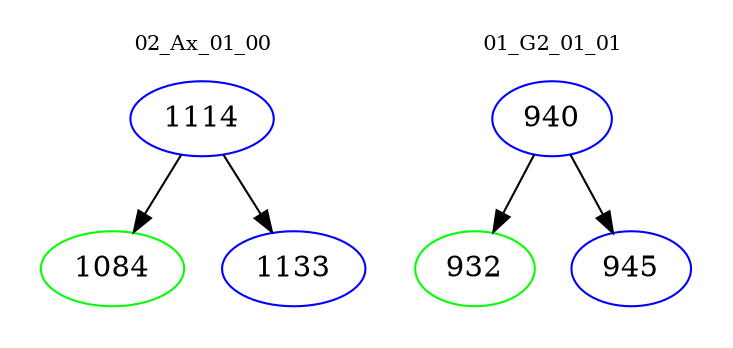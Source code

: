 digraph{
subgraph cluster_0 {
color = white
label = "02_Ax_01_00";
fontsize=10;
T0_1114 [label="1114", color="blue"]
T0_1114 -> T0_1084 [color="black"]
T0_1084 [label="1084", color="green"]
T0_1114 -> T0_1133 [color="black"]
T0_1133 [label="1133", color="blue"]
}
subgraph cluster_1 {
color = white
label = "01_G2_01_01";
fontsize=10;
T1_940 [label="940", color="blue"]
T1_940 -> T1_932 [color="black"]
T1_932 [label="932", color="green"]
T1_940 -> T1_945 [color="black"]
T1_945 [label="945", color="blue"]
}
}
